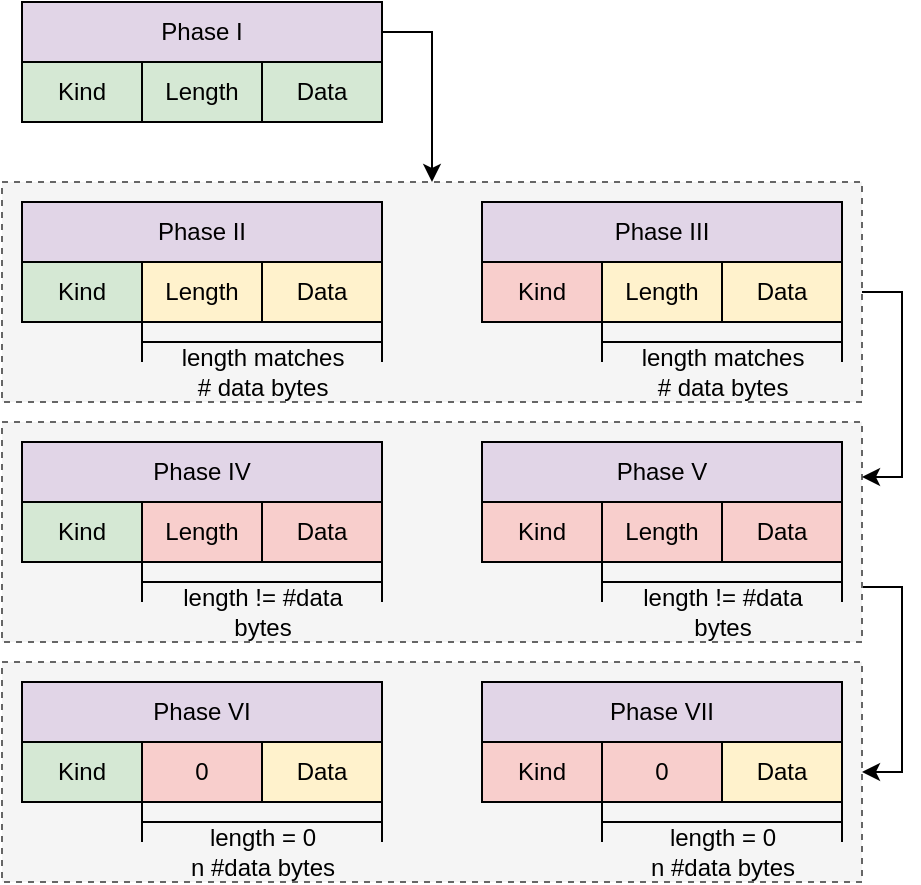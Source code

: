 <mxfile version="16.0.0" type="device"><diagram id="1C-NwsrXWF_GOOb155QR" name="Page-1"><mxGraphModel dx="1043" dy="587" grid="1" gridSize="10" guides="1" tooltips="1" connect="1" arrows="1" fold="1" page="1" pageScale="1" pageWidth="850" pageHeight="1100" math="0" shadow="0"><root><mxCell id="0"/><mxCell id="1" parent="0"/><mxCell id="ZaFwgVqKR0YTgzydeFGi-72" value="" style="rounded=0;whiteSpace=wrap;html=1;fontSize=10;strokeColor=#666666;fillColor=#f5f5f5;fontColor=#333333;dashed=1;" vertex="1" parent="1"><mxGeometry x="40" y="350" width="430" height="110" as="geometry"/></mxCell><mxCell id="ZaFwgVqKR0YTgzydeFGi-75" style="edgeStyle=orthogonalEdgeStyle;rounded=0;orthogonalLoop=1;jettySize=auto;html=1;exitX=1;exitY=0.75;exitDx=0;exitDy=0;entryX=1;entryY=0.5;entryDx=0;entryDy=0;fontSize=10;" edge="1" parent="1" source="ZaFwgVqKR0YTgzydeFGi-71" target="ZaFwgVqKR0YTgzydeFGi-72"><mxGeometry relative="1" as="geometry"/></mxCell><mxCell id="ZaFwgVqKR0YTgzydeFGi-71" value="" style="rounded=0;whiteSpace=wrap;html=1;fontSize=10;strokeColor=#666666;fillColor=#f5f5f5;fontColor=#333333;dashed=1;" vertex="1" parent="1"><mxGeometry x="40" y="230" width="430" height="110" as="geometry"/></mxCell><mxCell id="ZaFwgVqKR0YTgzydeFGi-74" style="edgeStyle=orthogonalEdgeStyle;rounded=0;orthogonalLoop=1;jettySize=auto;html=1;exitX=1;exitY=0.5;exitDx=0;exitDy=0;entryX=1;entryY=0.25;entryDx=0;entryDy=0;fontSize=10;" edge="1" parent="1" source="ZaFwgVqKR0YTgzydeFGi-70" target="ZaFwgVqKR0YTgzydeFGi-71"><mxGeometry relative="1" as="geometry"/></mxCell><mxCell id="ZaFwgVqKR0YTgzydeFGi-70" value="" style="rounded=0;whiteSpace=wrap;html=1;fontSize=10;strokeColor=#666666;fillColor=#f5f5f5;fontColor=#333333;dashed=1;" vertex="1" parent="1"><mxGeometry x="40" y="110" width="430" height="110" as="geometry"/></mxCell><mxCell id="ZaFwgVqKR0YTgzydeFGi-73" style="edgeStyle=orthogonalEdgeStyle;rounded=0;orthogonalLoop=1;jettySize=auto;html=1;exitX=1;exitY=0.5;exitDx=0;exitDy=0;entryX=0.5;entryY=0;entryDx=0;entryDy=0;fontSize=10;" edge="1" parent="1" source="ZaFwgVqKR0YTgzydeFGi-2" target="ZaFwgVqKR0YTgzydeFGi-70"><mxGeometry relative="1" as="geometry"/></mxCell><mxCell id="ZaFwgVqKR0YTgzydeFGi-2" value="Phase I" style="rounded=0;whiteSpace=wrap;html=1;fillColor=#e1d5e7;strokeColor=#000000;strokeWidth=1;" vertex="1" parent="1"><mxGeometry x="50" y="20" width="180" height="30" as="geometry"/></mxCell><mxCell id="ZaFwgVqKR0YTgzydeFGi-3" value="Kind" style="rounded=0;whiteSpace=wrap;html=1;fillColor=#d5e8d4;strokeColor=#000000;" vertex="1" parent="1"><mxGeometry x="50" y="50" width="60" height="30" as="geometry"/></mxCell><mxCell id="ZaFwgVqKR0YTgzydeFGi-4" value="Length" style="rounded=0;whiteSpace=wrap;html=1;fillColor=#d5e8d4;strokeColor=#000000;" vertex="1" parent="1"><mxGeometry x="110" y="50" width="60" height="30" as="geometry"/></mxCell><mxCell id="ZaFwgVqKR0YTgzydeFGi-5" value="Data" style="rounded=0;whiteSpace=wrap;html=1;fillColor=#d5e8d4;strokeColor=#000000;" vertex="1" parent="1"><mxGeometry x="170" y="50" width="60" height="30" as="geometry"/></mxCell><mxCell id="ZaFwgVqKR0YTgzydeFGi-6" value="Phase II" style="rounded=0;whiteSpace=wrap;html=1;fillColor=#e1d5e7;strokeColor=#000000;strokeWidth=1;" vertex="1" parent="1"><mxGeometry x="50" y="120" width="180" height="30" as="geometry"/></mxCell><mxCell id="ZaFwgVqKR0YTgzydeFGi-7" value="Kind" style="rounded=0;whiteSpace=wrap;html=1;fillColor=#d5e8d4;strokeColor=#000000;" vertex="1" parent="1"><mxGeometry x="50" y="150" width="60" height="30" as="geometry"/></mxCell><mxCell id="ZaFwgVqKR0YTgzydeFGi-8" value="Length" style="rounded=0;whiteSpace=wrap;html=1;fillColor=#fff2cc;strokeColor=#000000;" vertex="1" parent="1"><mxGeometry x="110" y="150" width="60" height="30" as="geometry"/></mxCell><mxCell id="ZaFwgVqKR0YTgzydeFGi-9" value="Data" style="rounded=0;whiteSpace=wrap;html=1;fillColor=#fff2cc;strokeColor=#000000;" vertex="1" parent="1"><mxGeometry x="170" y="150" width="60" height="30" as="geometry"/></mxCell><mxCell id="ZaFwgVqKR0YTgzydeFGi-10" value="" style="shape=crossbar;whiteSpace=wrap;html=1;rounded=1;" vertex="1" parent="1"><mxGeometry x="110" y="180" width="120" height="20" as="geometry"/></mxCell><mxCell id="ZaFwgVqKR0YTgzydeFGi-11" value="&lt;div&gt;length matches&lt;/div&gt;&lt;div&gt;# data bytes&lt;br&gt;&lt;/div&gt;" style="text;html=1;align=center;verticalAlign=middle;resizable=0;points=[];autosize=1;strokeColor=none;fillColor=none;" vertex="1" parent="1"><mxGeometry x="120" y="190" width="100" height="30" as="geometry"/></mxCell><mxCell id="ZaFwgVqKR0YTgzydeFGi-12" value="Phase IV" style="rounded=0;whiteSpace=wrap;html=1;fillColor=#e1d5e7;strokeColor=#000000;strokeWidth=1;" vertex="1" parent="1"><mxGeometry x="50" y="240" width="180" height="30" as="geometry"/></mxCell><mxCell id="ZaFwgVqKR0YTgzydeFGi-13" value="Kind" style="rounded=0;whiteSpace=wrap;html=1;fillColor=#d5e8d4;strokeColor=#000000;" vertex="1" parent="1"><mxGeometry x="50" y="270" width="60" height="30" as="geometry"/></mxCell><mxCell id="ZaFwgVqKR0YTgzydeFGi-14" value="Length" style="rounded=0;whiteSpace=wrap;html=1;fillColor=#f8cecc;strokeColor=#000000;" vertex="1" parent="1"><mxGeometry x="110" y="270" width="60" height="30" as="geometry"/></mxCell><mxCell id="ZaFwgVqKR0YTgzydeFGi-15" value="Data" style="rounded=0;whiteSpace=wrap;html=1;fillColor=#f8cecc;strokeColor=#000000;" vertex="1" parent="1"><mxGeometry x="170" y="270" width="60" height="30" as="geometry"/></mxCell><mxCell id="ZaFwgVqKR0YTgzydeFGi-22" value="" style="shape=crossbar;whiteSpace=wrap;html=1;rounded=1;" vertex="1" parent="1"><mxGeometry x="110" y="300" width="120" height="20" as="geometry"/></mxCell><mxCell id="ZaFwgVqKR0YTgzydeFGi-23" value="&lt;div&gt;length != #data&lt;/div&gt;&lt;div&gt;bytes&lt;/div&gt;" style="text;html=1;align=center;verticalAlign=middle;resizable=0;points=[];autosize=1;strokeColor=none;fillColor=none;" vertex="1" parent="1"><mxGeometry x="125" y="310" width="90" height="30" as="geometry"/></mxCell><mxCell id="ZaFwgVqKR0YTgzydeFGi-38" value="Phase III" style="rounded=0;whiteSpace=wrap;html=1;fillColor=#e1d5e7;strokeColor=#000000;strokeWidth=1;" vertex="1" parent="1"><mxGeometry x="280" y="120" width="180" height="30" as="geometry"/></mxCell><mxCell id="ZaFwgVqKR0YTgzydeFGi-39" value="Kind" style="rounded=0;whiteSpace=wrap;html=1;fillColor=#f8cecc;strokeColor=#000000;" vertex="1" parent="1"><mxGeometry x="280" y="150" width="60" height="30" as="geometry"/></mxCell><mxCell id="ZaFwgVqKR0YTgzydeFGi-40" value="Length" style="rounded=0;whiteSpace=wrap;html=1;fillColor=#fff2cc;strokeColor=#000000;" vertex="1" parent="1"><mxGeometry x="340" y="150" width="60" height="30" as="geometry"/></mxCell><mxCell id="ZaFwgVqKR0YTgzydeFGi-41" value="Data" style="rounded=0;whiteSpace=wrap;html=1;fillColor=#fff2cc;strokeColor=#000000;" vertex="1" parent="1"><mxGeometry x="400" y="150" width="60" height="30" as="geometry"/></mxCell><mxCell id="ZaFwgVqKR0YTgzydeFGi-42" value="" style="shape=crossbar;whiteSpace=wrap;html=1;rounded=1;" vertex="1" parent="1"><mxGeometry x="340" y="180" width="120" height="20" as="geometry"/></mxCell><mxCell id="ZaFwgVqKR0YTgzydeFGi-43" value="&lt;div&gt;length matches&lt;/div&gt;&lt;div&gt;# data bytes&lt;br&gt;&lt;/div&gt;" style="text;html=1;align=center;verticalAlign=middle;resizable=0;points=[];autosize=1;strokeColor=none;fillColor=none;" vertex="1" parent="1"><mxGeometry x="350" y="190" width="100" height="30" as="geometry"/></mxCell><mxCell id="ZaFwgVqKR0YTgzydeFGi-44" value="Phase V" style="rounded=0;whiteSpace=wrap;html=1;fillColor=#e1d5e7;strokeColor=#000000;strokeWidth=1;" vertex="1" parent="1"><mxGeometry x="280" y="240" width="180" height="30" as="geometry"/></mxCell><mxCell id="ZaFwgVqKR0YTgzydeFGi-45" value="Kind" style="rounded=0;whiteSpace=wrap;html=1;fillColor=#f8cecc;strokeColor=#000000;" vertex="1" parent="1"><mxGeometry x="280" y="270" width="60" height="30" as="geometry"/></mxCell><mxCell id="ZaFwgVqKR0YTgzydeFGi-46" value="Length" style="rounded=0;whiteSpace=wrap;html=1;fillColor=#f8cecc;strokeColor=#000000;" vertex="1" parent="1"><mxGeometry x="340" y="270" width="60" height="30" as="geometry"/></mxCell><mxCell id="ZaFwgVqKR0YTgzydeFGi-47" value="Data" style="rounded=0;whiteSpace=wrap;html=1;fillColor=#f8cecc;strokeColor=#000000;" vertex="1" parent="1"><mxGeometry x="400" y="270" width="60" height="30" as="geometry"/></mxCell><mxCell id="ZaFwgVqKR0YTgzydeFGi-48" value="" style="shape=crossbar;whiteSpace=wrap;html=1;rounded=1;" vertex="1" parent="1"><mxGeometry x="340" y="300" width="120" height="20" as="geometry"/></mxCell><mxCell id="ZaFwgVqKR0YTgzydeFGi-49" value="&lt;div&gt;length != #data&lt;/div&gt;&lt;div&gt;bytes&lt;/div&gt;" style="text;html=1;align=center;verticalAlign=middle;resizable=0;points=[];autosize=1;strokeColor=none;fillColor=none;" vertex="1" parent="1"><mxGeometry x="355" y="310" width="90" height="30" as="geometry"/></mxCell><mxCell id="ZaFwgVqKR0YTgzydeFGi-50" value="Phase VI" style="rounded=0;whiteSpace=wrap;html=1;fillColor=#e1d5e7;strokeColor=#000000;strokeWidth=1;" vertex="1" parent="1"><mxGeometry x="50" y="360" width="180" height="30" as="geometry"/></mxCell><mxCell id="ZaFwgVqKR0YTgzydeFGi-51" value="Kind" style="rounded=0;whiteSpace=wrap;html=1;fillColor=#d5e8d4;strokeColor=#000000;" vertex="1" parent="1"><mxGeometry x="50" y="390" width="60" height="30" as="geometry"/></mxCell><mxCell id="ZaFwgVqKR0YTgzydeFGi-52" value="0" style="rounded=0;whiteSpace=wrap;html=1;fillColor=#f8cecc;strokeColor=#000000;" vertex="1" parent="1"><mxGeometry x="110" y="390" width="60" height="30" as="geometry"/></mxCell><mxCell id="ZaFwgVqKR0YTgzydeFGi-53" value="Data" style="rounded=0;whiteSpace=wrap;html=1;fillColor=#fff2cc;strokeColor=#000000;" vertex="1" parent="1"><mxGeometry x="170" y="390" width="60" height="30" as="geometry"/></mxCell><mxCell id="ZaFwgVqKR0YTgzydeFGi-54" value="" style="shape=crossbar;whiteSpace=wrap;html=1;rounded=1;" vertex="1" parent="1"><mxGeometry x="110" y="420" width="120" height="20" as="geometry"/></mxCell><mxCell id="ZaFwgVqKR0YTgzydeFGi-55" value="&lt;div&gt;length = 0 &lt;br&gt;&lt;/div&gt;&lt;div&gt;n #data bytes&lt;/div&gt;" style="text;html=1;align=center;verticalAlign=middle;resizable=0;points=[];autosize=1;strokeColor=none;fillColor=none;" vertex="1" parent="1"><mxGeometry x="125" y="430" width="90" height="30" as="geometry"/></mxCell><mxCell id="ZaFwgVqKR0YTgzydeFGi-56" value="Phase VII" style="rounded=0;whiteSpace=wrap;html=1;fillColor=#e1d5e7;strokeColor=#000000;strokeWidth=1;" vertex="1" parent="1"><mxGeometry x="280" y="360" width="180" height="30" as="geometry"/></mxCell><mxCell id="ZaFwgVqKR0YTgzydeFGi-57" value="Kind" style="rounded=0;whiteSpace=wrap;html=1;fillColor=#f8cecc;strokeColor=#000000;" vertex="1" parent="1"><mxGeometry x="280" y="390" width="60" height="30" as="geometry"/></mxCell><mxCell id="ZaFwgVqKR0YTgzydeFGi-58" value="0" style="rounded=0;whiteSpace=wrap;html=1;fillColor=#f8cecc;strokeColor=#000000;" vertex="1" parent="1"><mxGeometry x="340" y="390" width="60" height="30" as="geometry"/></mxCell><mxCell id="ZaFwgVqKR0YTgzydeFGi-59" value="Data" style="rounded=0;whiteSpace=wrap;html=1;fillColor=#fff2cc;strokeColor=#000000;" vertex="1" parent="1"><mxGeometry x="400" y="390" width="60" height="30" as="geometry"/></mxCell><mxCell id="ZaFwgVqKR0YTgzydeFGi-60" value="" style="shape=crossbar;whiteSpace=wrap;html=1;rounded=1;" vertex="1" parent="1"><mxGeometry x="340" y="420" width="120" height="20" as="geometry"/></mxCell><mxCell id="ZaFwgVqKR0YTgzydeFGi-61" value="&lt;div&gt;length = 0 &lt;br&gt;&lt;/div&gt;&lt;div&gt;n #data bytes&lt;/div&gt;" style="text;html=1;align=center;verticalAlign=middle;resizable=0;points=[];autosize=1;strokeColor=none;fillColor=none;" vertex="1" parent="1"><mxGeometry x="355" y="430" width="90" height="30" as="geometry"/></mxCell></root></mxGraphModel></diagram></mxfile>